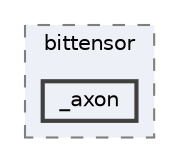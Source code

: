 digraph "/Users/macthrasher/bittensor/bittensor/_axon"
{
 // LATEX_PDF_SIZE
  bgcolor="transparent";
  edge [fontname=Helvetica,fontsize=10,labelfontname=Helvetica,labelfontsize=10];
  node [fontname=Helvetica,fontsize=10,shape=box,height=0.2,width=0.4];
  compound=true
  subgraph clusterdir_f169d542b9721b111e65b1075befb384 {
    graph [ bgcolor="#edf0f7", pencolor="grey50", label="bittensor", fontname=Helvetica,fontsize=10 style="filled,dashed", URL="dir_f169d542b9721b111e65b1075befb384.html",tooltip=""]
  dir_1920ca253748e024da8dea346576658b [label="_axon", fillcolor="#edf0f7", color="grey25", style="filled,bold", URL="dir_1920ca253748e024da8dea346576658b.html",tooltip=""];
  }
}

